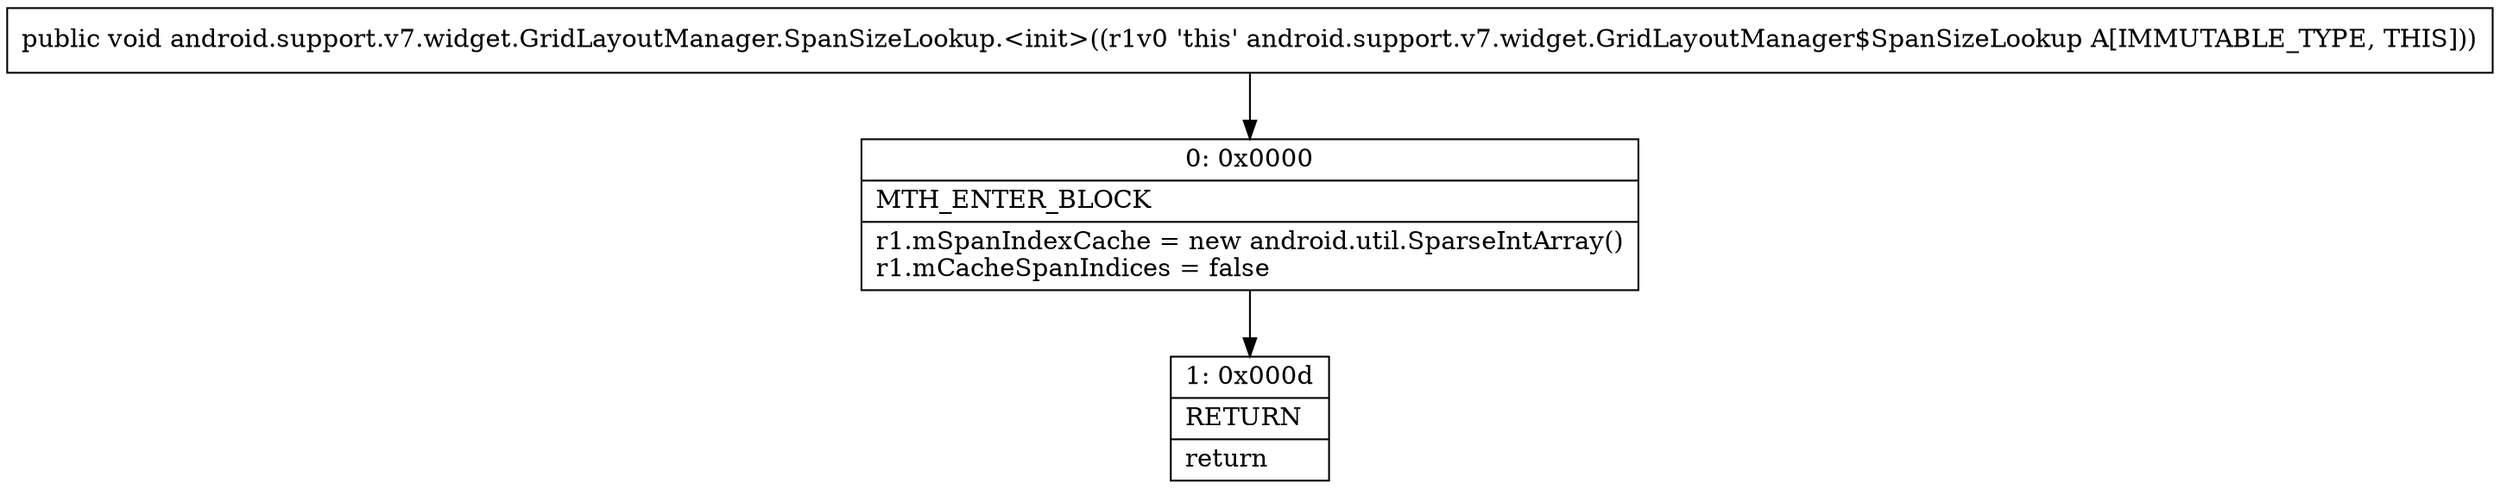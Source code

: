 digraph "CFG forandroid.support.v7.widget.GridLayoutManager.SpanSizeLookup.\<init\>()V" {
Node_0 [shape=record,label="{0\:\ 0x0000|MTH_ENTER_BLOCK\l|r1.mSpanIndexCache = new android.util.SparseIntArray()\lr1.mCacheSpanIndices = false\l}"];
Node_1 [shape=record,label="{1\:\ 0x000d|RETURN\l|return\l}"];
MethodNode[shape=record,label="{public void android.support.v7.widget.GridLayoutManager.SpanSizeLookup.\<init\>((r1v0 'this' android.support.v7.widget.GridLayoutManager$SpanSizeLookup A[IMMUTABLE_TYPE, THIS])) }"];
MethodNode -> Node_0;
Node_0 -> Node_1;
}

